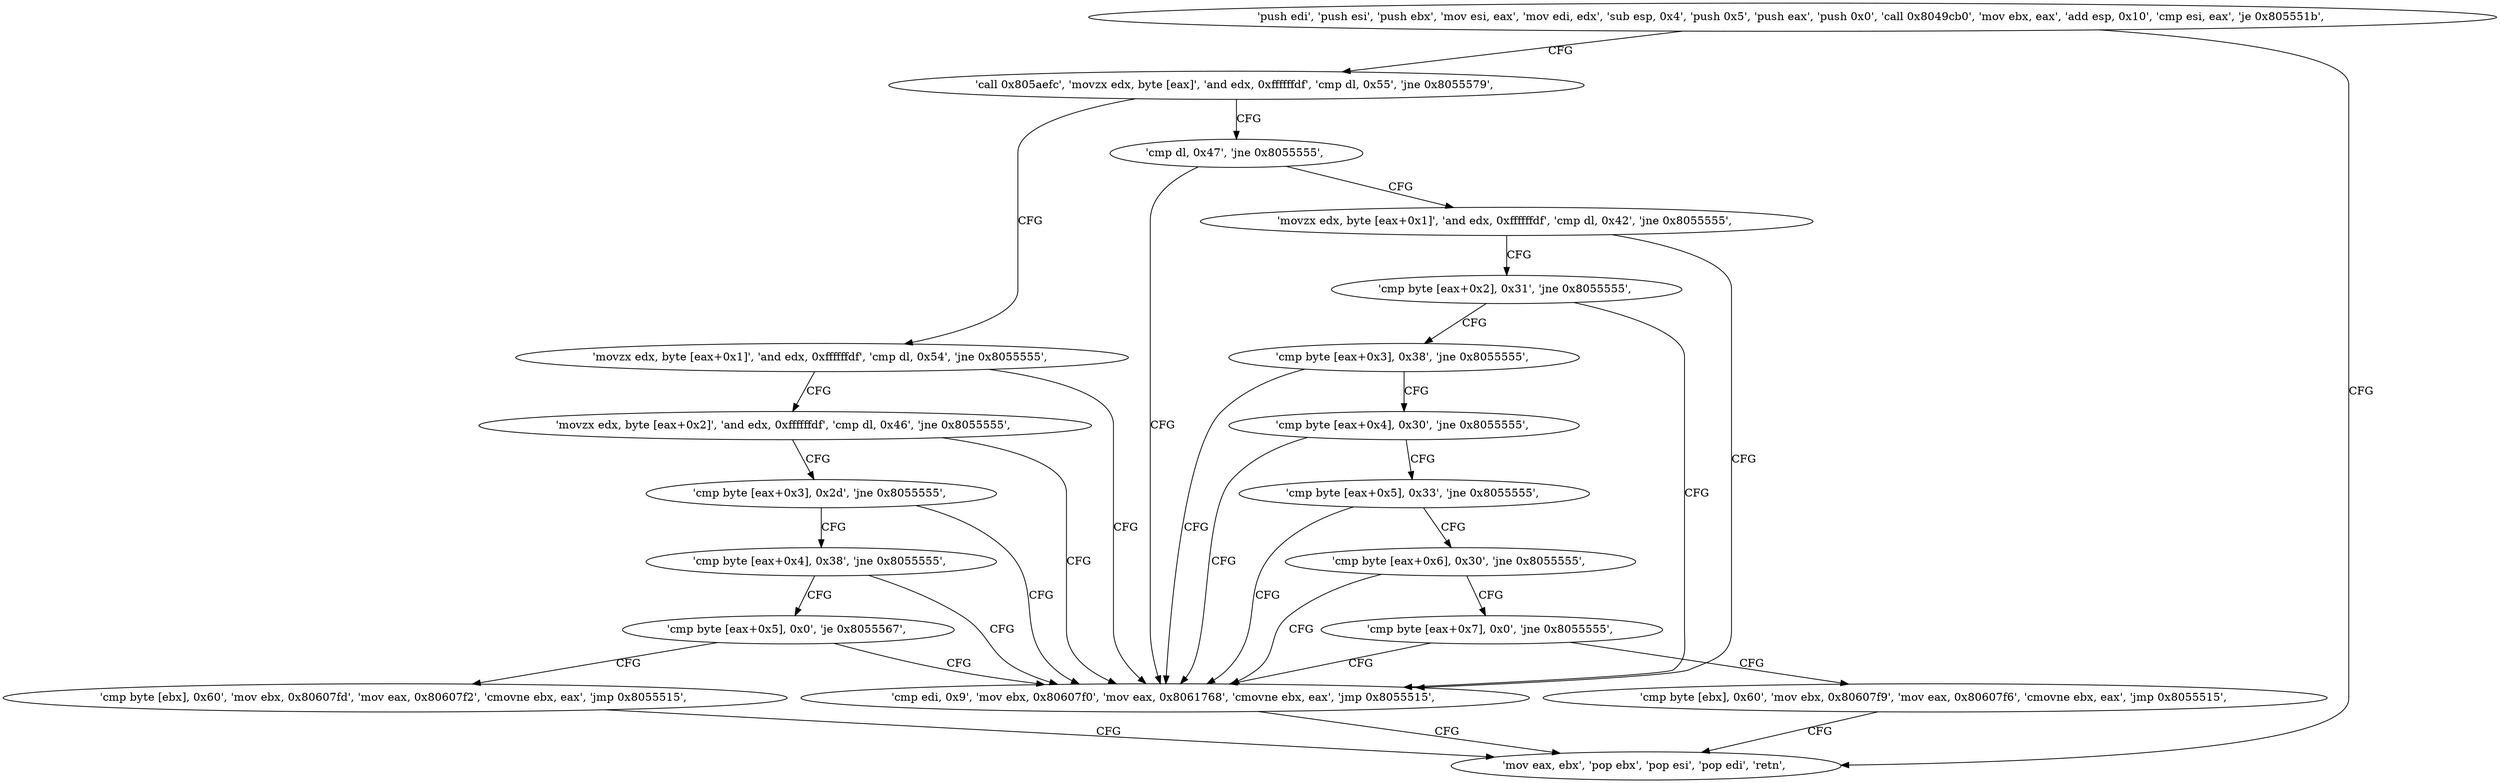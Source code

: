 digraph "func" {
"134567160" [label = "'push edi', 'push esi', 'push ebx', 'mov esi, eax', 'mov edi, edx', 'sub esp, 0x4', 'push 0x5', 'push eax', 'push 0x0', 'call 0x8049cb0', 'mov ebx, eax', 'add esp, 0x10', 'cmp esi, eax', 'je 0x805551b', " ]
"134567195" [label = "'call 0x805aefc', 'movzx edx, byte [eax]', 'and edx, 0xffffffdf', 'cmp dl, 0x55', 'jne 0x8055579', " ]
"134567189" [label = "'mov eax, ebx', 'pop ebx', 'pop esi', 'pop edi', 'retn', " ]
"134567289" [label = "'cmp dl, 0x47', 'jne 0x8055555', " ]
"134567211" [label = "'movzx edx, byte [eax+0x1]', 'and edx, 0xffffffdf', 'cmp dl, 0x54', 'jne 0x8055555', " ]
"134567253" [label = "'cmp edi, 0x9', 'mov ebx, 0x80607f0', 'mov eax, 0x8061768', 'cmovne ebx, eax', 'jmp 0x8055515', " ]
"134567294" [label = "'movzx edx, byte [eax+0x1]', 'and edx, 0xffffffdf', 'cmp dl, 0x42', 'jne 0x8055555', " ]
"134567223" [label = "'movzx edx, byte [eax+0x2]', 'and edx, 0xffffffdf', 'cmp dl, 0x46', 'jne 0x8055555', " ]
"134567306" [label = "'cmp byte [eax+0x2], 0x31', 'jne 0x8055555', " ]
"134567235" [label = "'cmp byte [eax+0x3], 0x2d', 'jne 0x8055555', " ]
"134567312" [label = "'cmp byte [eax+0x3], 0x38', 'jne 0x8055555', " ]
"134567241" [label = "'cmp byte [eax+0x4], 0x38', 'jne 0x8055555', " ]
"134567318" [label = "'cmp byte [eax+0x4], 0x30', 'jne 0x8055555', " ]
"134567247" [label = "'cmp byte [eax+0x5], 0x0', 'je 0x8055567', " ]
"134567324" [label = "'cmp byte [eax+0x5], 0x33', 'jne 0x8055555', " ]
"134567271" [label = "'cmp byte [ebx], 0x60', 'mov ebx, 0x80607fd', 'mov eax, 0x80607f2', 'cmovne ebx, eax', 'jmp 0x8055515', " ]
"134567330" [label = "'cmp byte [eax+0x6], 0x30', 'jne 0x8055555', " ]
"134567336" [label = "'cmp byte [eax+0x7], 0x0', 'jne 0x8055555', " ]
"134567342" [label = "'cmp byte [ebx], 0x60', 'mov ebx, 0x80607f9', 'mov eax, 0x80607f6', 'cmovne ebx, eax', 'jmp 0x8055515', " ]
"134567160" -> "134567195" [ label = "CFG" ]
"134567160" -> "134567189" [ label = "CFG" ]
"134567195" -> "134567289" [ label = "CFG" ]
"134567195" -> "134567211" [ label = "CFG" ]
"134567289" -> "134567253" [ label = "CFG" ]
"134567289" -> "134567294" [ label = "CFG" ]
"134567211" -> "134567253" [ label = "CFG" ]
"134567211" -> "134567223" [ label = "CFG" ]
"134567253" -> "134567189" [ label = "CFG" ]
"134567294" -> "134567253" [ label = "CFG" ]
"134567294" -> "134567306" [ label = "CFG" ]
"134567223" -> "134567253" [ label = "CFG" ]
"134567223" -> "134567235" [ label = "CFG" ]
"134567306" -> "134567253" [ label = "CFG" ]
"134567306" -> "134567312" [ label = "CFG" ]
"134567235" -> "134567253" [ label = "CFG" ]
"134567235" -> "134567241" [ label = "CFG" ]
"134567312" -> "134567253" [ label = "CFG" ]
"134567312" -> "134567318" [ label = "CFG" ]
"134567241" -> "134567253" [ label = "CFG" ]
"134567241" -> "134567247" [ label = "CFG" ]
"134567318" -> "134567253" [ label = "CFG" ]
"134567318" -> "134567324" [ label = "CFG" ]
"134567247" -> "134567271" [ label = "CFG" ]
"134567247" -> "134567253" [ label = "CFG" ]
"134567324" -> "134567253" [ label = "CFG" ]
"134567324" -> "134567330" [ label = "CFG" ]
"134567271" -> "134567189" [ label = "CFG" ]
"134567330" -> "134567253" [ label = "CFG" ]
"134567330" -> "134567336" [ label = "CFG" ]
"134567336" -> "134567253" [ label = "CFG" ]
"134567336" -> "134567342" [ label = "CFG" ]
"134567342" -> "134567189" [ label = "CFG" ]
}

